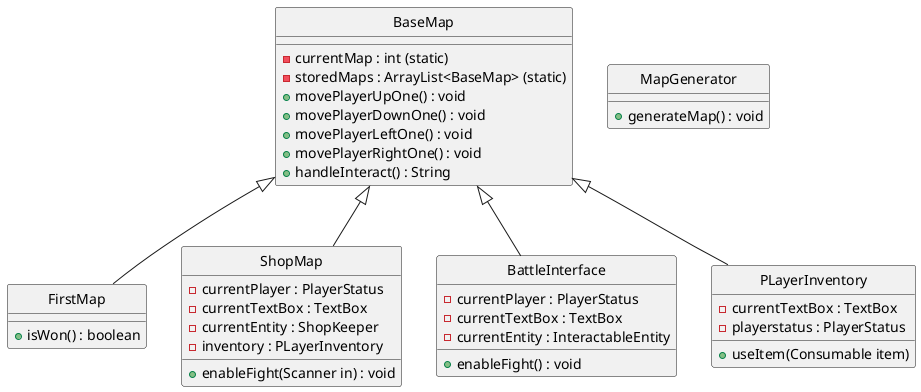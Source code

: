 ## AMap Class Diagram
@startuml
hide circle


  class BaseMap {
- currentMap : int (static)
- storedMaps : ArrayList<BaseMap> (static)
+ movePlayerUpOne() : void
+ movePlayerDownOne() : void
+ movePlayerLeftOne() : void
+ movePlayerRightOne() : void
+ handleInteract() : String
  }

  class FirstMap {
+ isWon() : boolean
  }

  class MapGenerator {
  + generateMap() : void
  }

  class ShopMap {
  - currentPlayer : PlayerStatus
  - currentTextBox : TextBox
  - currentEntity : ShopKeeper
  - inventory : PLayerInventory
  + enableFight(Scanner in) : void
  }

   class BattleInterface {
  - currentPlayer : PlayerStatus
  - currentTextBox : TextBox
  - currentEntity : InteractableEntity
  + enableFight() : void
   }

   class PLayerInventory {
   - currentTextBox : TextBox
   - playerstatus : PlayerStatus
   + useItem(Consumable item)
   }



  BaseMap <|-- FirstMap
  BaseMap <|-- ShopMap
  BaseMap <|-- BattleInterface
  BaseMap <|-- PLayerInventory


@enduml




## AMap Sequence Diagram